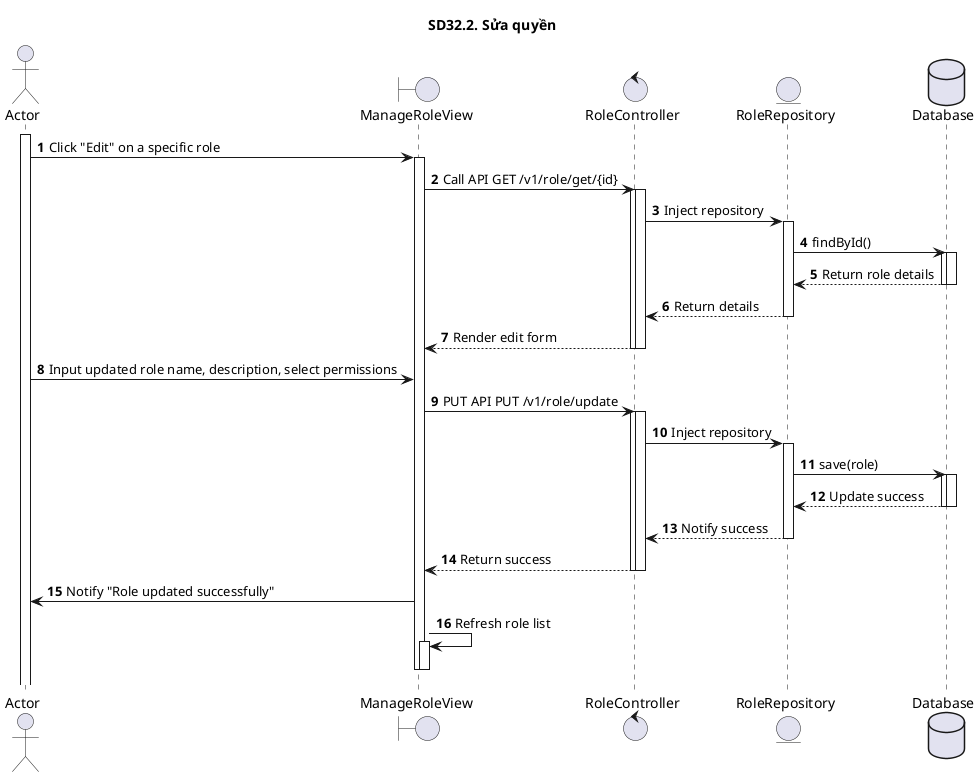 @startuml SQ
autonumber
title SD32.2. Sửa quyền
actor "Actor" as actor
boundary "ManageRoleView" as manageView
control "RoleController" as controller
entity "RoleRepository" as model
database "Database" as database
activate actor
actor -> manageView : Click "Edit" on a specific role
activate manageView
    manageView -> controller :Call API GET /v1/role/get/{id}
    activate controller
activate controller
    controller -> model : Inject repository
activate model
    model -> database : findById()
    activate database
activate database
    database --> model : Return role details
deactivate database
    deactivate database
    model --> controller : Return details
deactivate model
    deactivate model
    controller --> manageView : Render edit form
deactivate controller
    deactivate controller
    actor -> manageView : Input updated role name, description, select permissions
    manageView -> controller : PUT API PUT /v1/role/update
    activate controller
activate controller
    controller -> model : Inject repository
activate model
    model -> database : save(role)
    activate database
activate database
    database --> model : Update success
deactivate database
    deactivate database
    model --> controller : Notify success
deactivate model
    deactivate model
    controller --> manageView : Return success
deactivate controller
    deactivate controller
    manageView -> actor : Notify "Role updated successfully"
    manageView -> manageView : Refresh role list
activate manageView
deactivate manageView
deactivate manageView